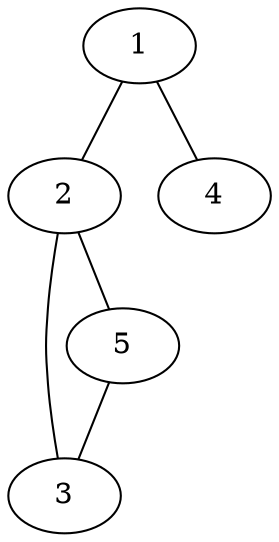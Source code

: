 digraph G {concentrate=true
edge[arrowhead=none]
1 -> 2
2 -> 1
2 -> 3
3 -> 2
3 -> 5
5 -> 2
5 -> 3
2 -> 5
1 -> 4
4 -> 1

}
